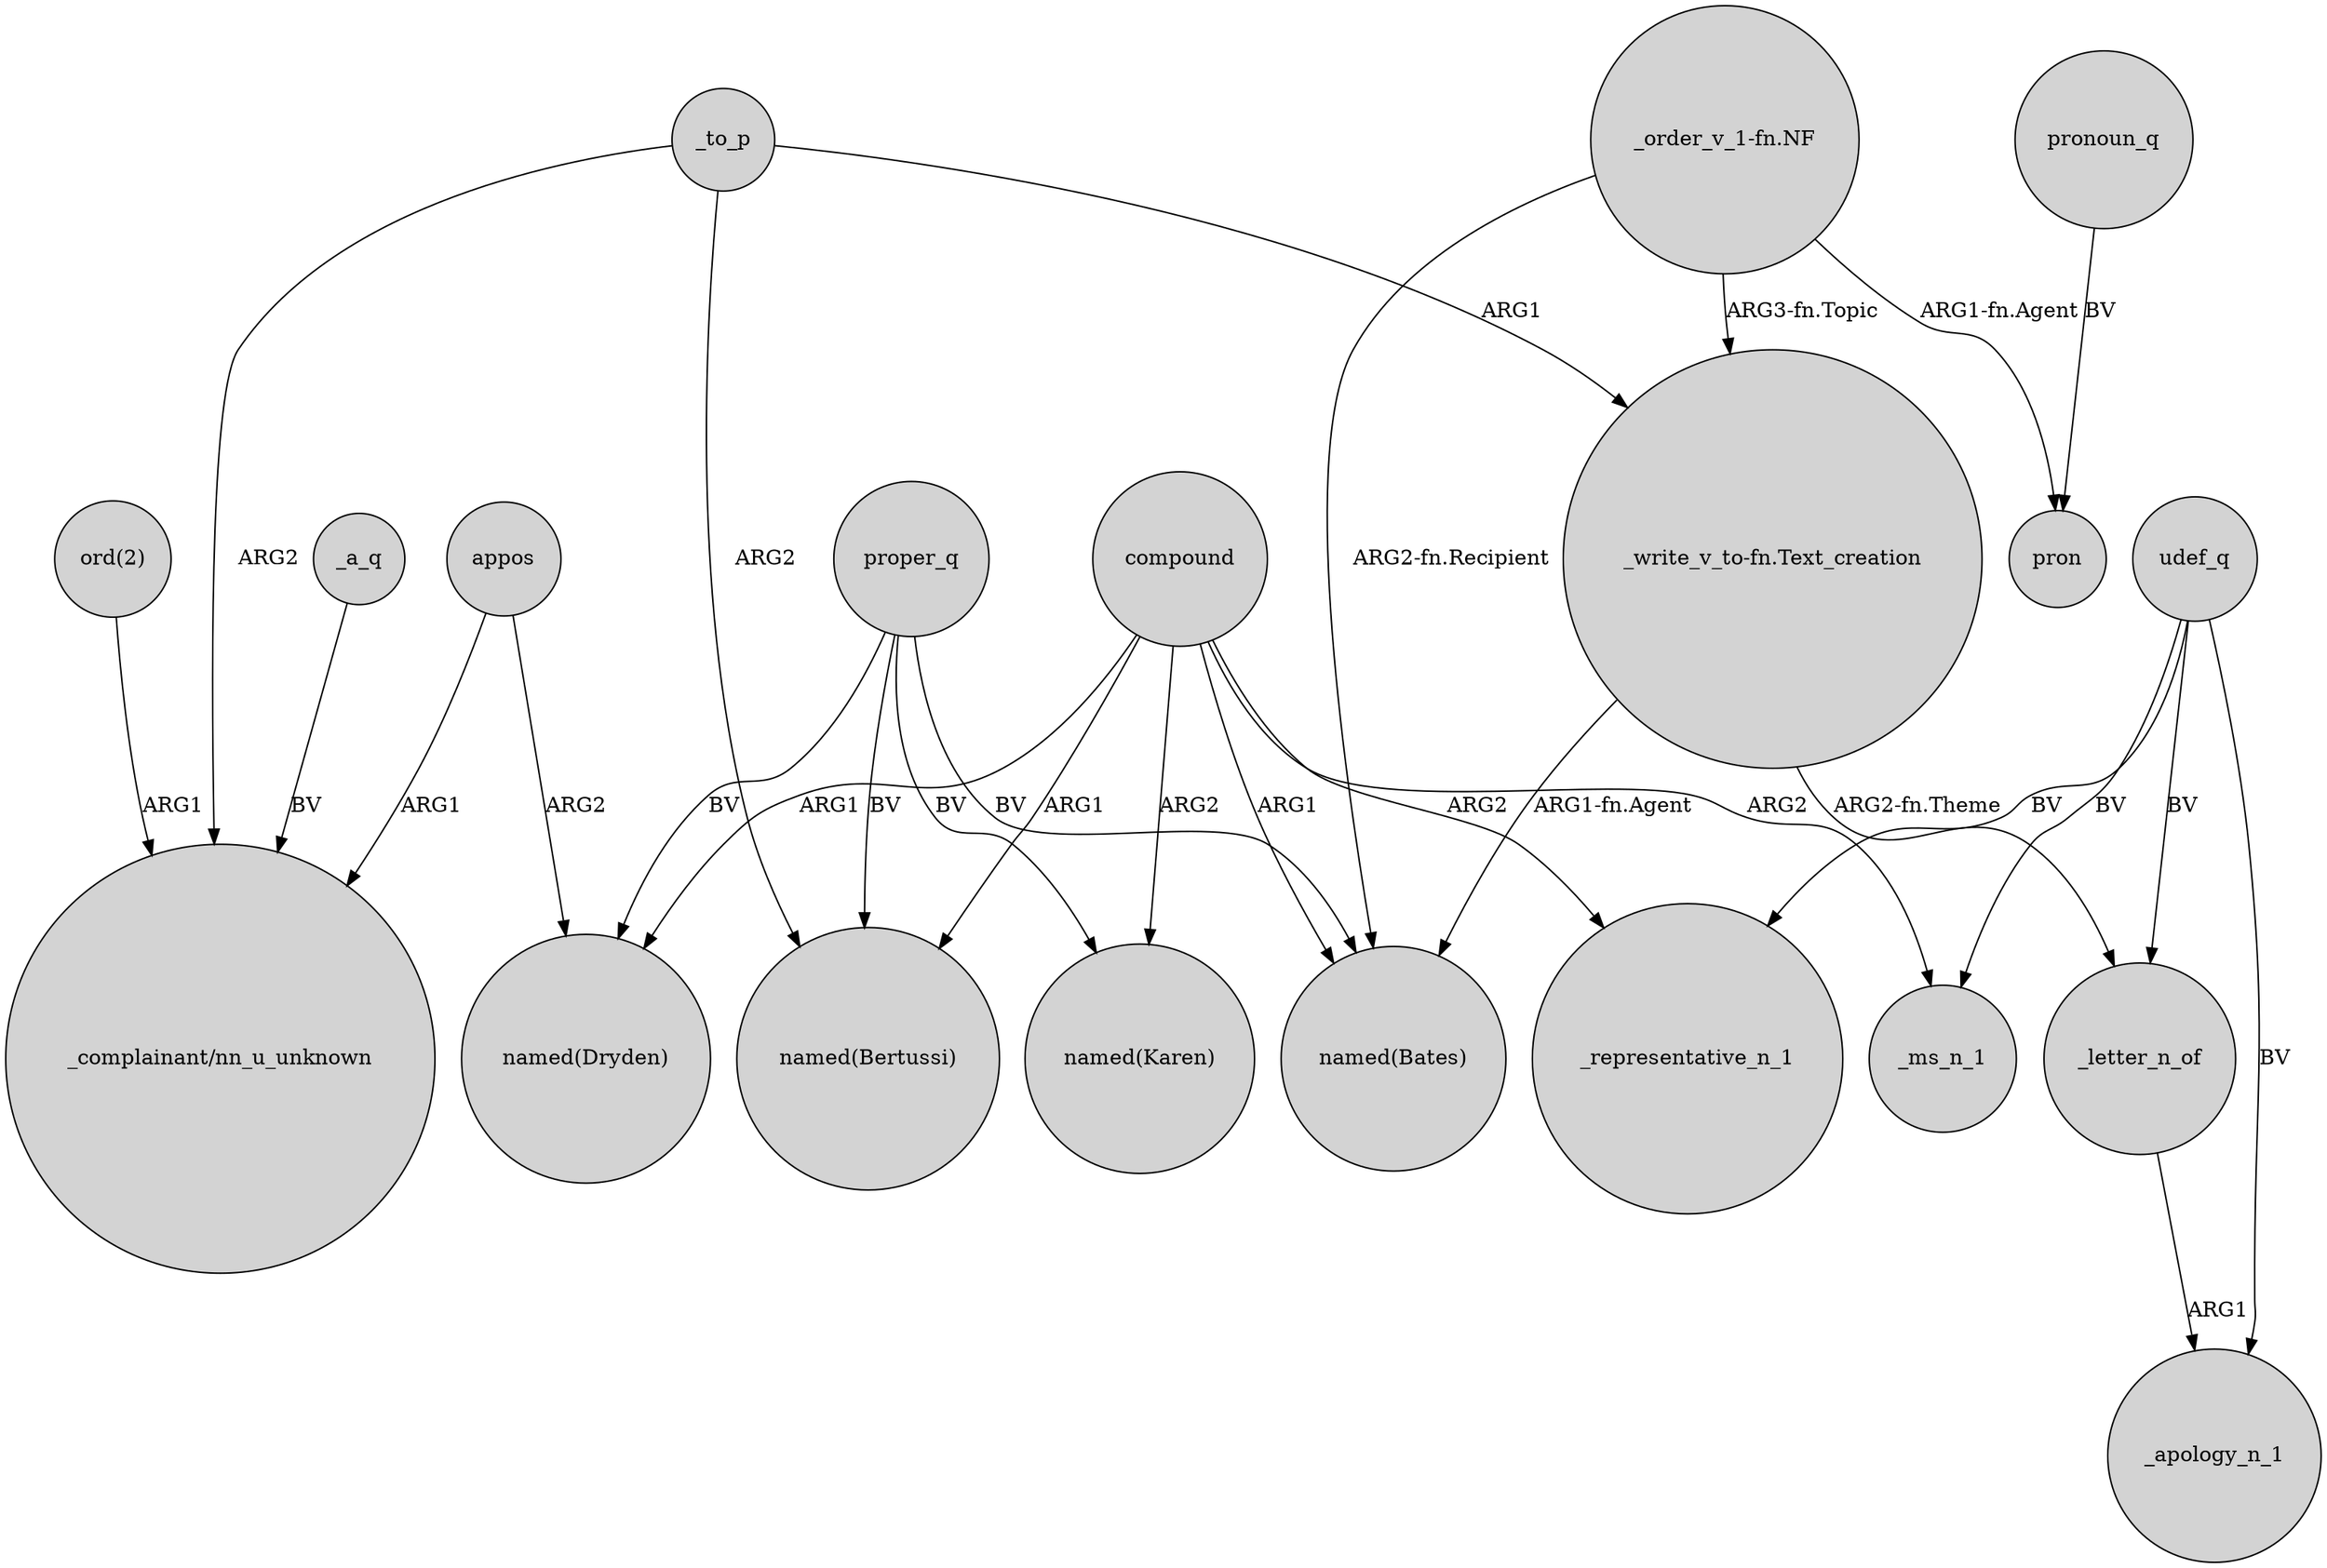 digraph {
	node [shape=circle style=filled]
	_a_q -> "_complainant/nn_u_unknown" [label=BV]
	proper_q -> "named(Bates)" [label=BV]
	"_write_v_to-fn.Text_creation" -> "named(Bates)" [label="ARG1-fn.Agent"]
	_to_p -> "_complainant/nn_u_unknown" [label=ARG2]
	"ord(2)" -> "_complainant/nn_u_unknown" [label=ARG1]
	compound -> "named(Dryden)" [label=ARG1]
	udef_q -> _letter_n_of [label=BV]
	udef_q -> _apology_n_1 [label=BV]
	compound -> "named(Bates)" [label=ARG1]
	"_write_v_to-fn.Text_creation" -> _letter_n_of [label="ARG2-fn.Theme"]
	_letter_n_of -> _apology_n_1 [label=ARG1]
	"_order_v_1-fn.NF" -> pron [label="ARG1-fn.Agent"]
	proper_q -> "named(Dryden)" [label=BV]
	compound -> _ms_n_1 [label=ARG2]
	proper_q -> "named(Bertussi)" [label=BV]
	compound -> "named(Karen)" [label=ARG2]
	compound -> _representative_n_1 [label=ARG2]
	pronoun_q -> pron [label=BV]
	_to_p -> "_write_v_to-fn.Text_creation" [label=ARG1]
	udef_q -> _ms_n_1 [label=BV]
	appos -> "_complainant/nn_u_unknown" [label=ARG1]
	compound -> "named(Bertussi)" [label=ARG1]
	appos -> "named(Dryden)" [label=ARG2]
	udef_q -> _representative_n_1 [label=BV]
	proper_q -> "named(Karen)" [label=BV]
	"_order_v_1-fn.NF" -> "_write_v_to-fn.Text_creation" [label="ARG3-fn.Topic"]
	"_order_v_1-fn.NF" -> "named(Bates)" [label="ARG2-fn.Recipient"]
	_to_p -> "named(Bertussi)" [label=ARG2]
}
